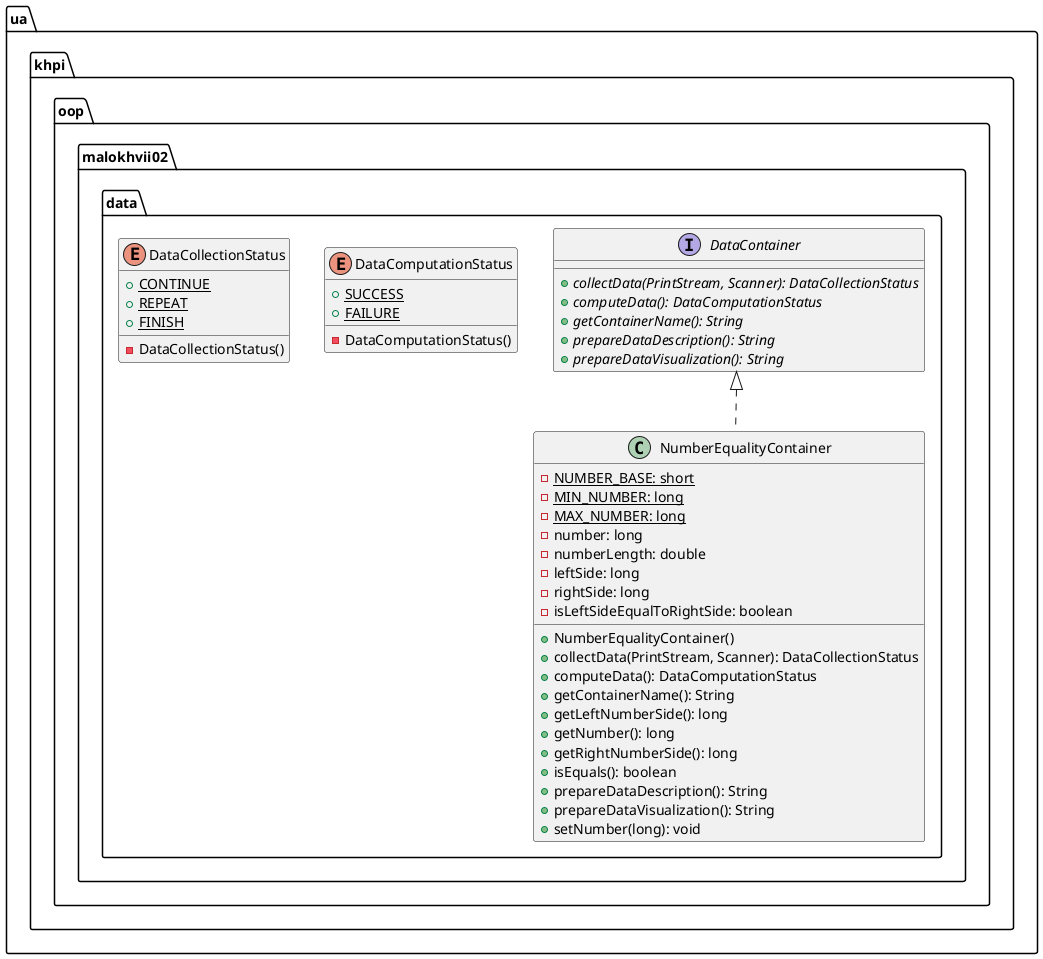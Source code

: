 @startuml

    namespace ua.khpi.oop.malokhvii02.data {

        class NumberEqualityContainer {
            {static} -NUMBER_BASE: short
            {static} -MIN_NUMBER: long
            {static} -MAX_NUMBER: long
            -number: long
            -numberLength: double
            -leftSide: long
            -rightSide: long
            -isLeftSideEqualToRightSide: boolean
            +NumberEqualityContainer()
            +collectData(PrintStream, Scanner): DataCollectionStatus
            +computeData(): DataComputationStatus
            +getContainerName(): String
            +getLeftNumberSide(): long
            +getNumber(): long
            +getRightNumberSide(): long
            +isEquals(): boolean
            +prepareDataDescription(): String
            +prepareDataVisualization(): String
            +setNumber(long): void
        }

        interface DataContainer {
            {abstract} +collectData(PrintStream, Scanner): DataCollectionStatus
            {abstract} +computeData(): DataComputationStatus
            {abstract} +getContainerName(): String
            {abstract} +prepareDataDescription(): String
            {abstract} +prepareDataVisualization(): String
        }

        enum DataComputationStatus {
            {static} +SUCCESS
            {static} +FAILURE
            -DataComputationStatus()
        }

        enum DataCollectionStatus {
            {static} +CONTINUE
            {static} +REPEAT
            {static} +FINISH
            -DataCollectionStatus()
        }

        DataContainer <|.. NumberEqualityContainer

    }

@enduml
